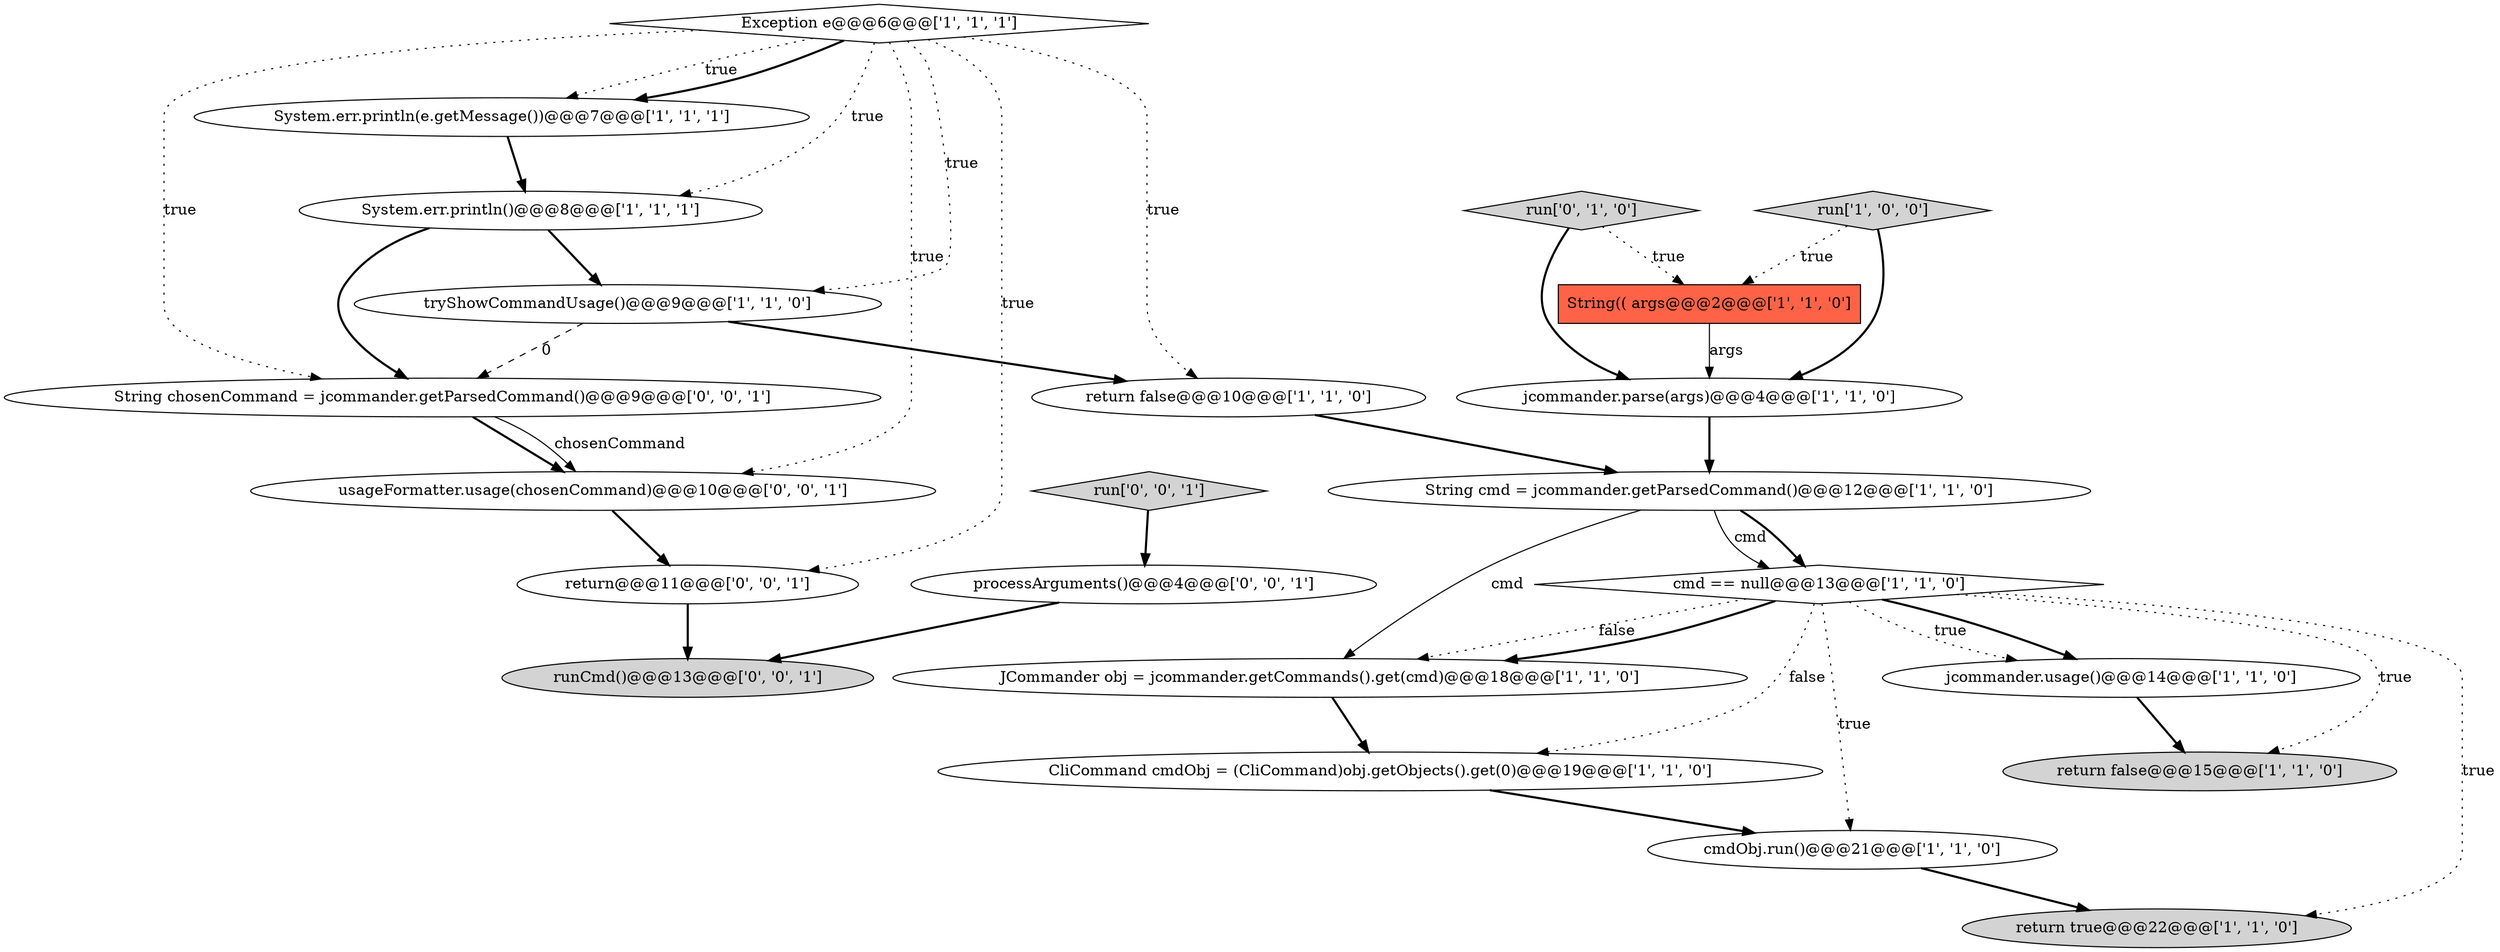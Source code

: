 digraph {
18 [style = filled, label = "run['0', '0', '1']", fillcolor = lightgray, shape = diamond image = "AAA0AAABBB3BBB"];
5 [style = filled, label = "return true@@@22@@@['1', '1', '0']", fillcolor = lightgray, shape = ellipse image = "AAA0AAABBB1BBB"];
9 [style = filled, label = "return false@@@10@@@['1', '1', '0']", fillcolor = white, shape = ellipse image = "AAA0AAABBB1BBB"];
14 [style = filled, label = "cmd == null@@@13@@@['1', '1', '0']", fillcolor = white, shape = diamond image = "AAA0AAABBB1BBB"];
3 [style = filled, label = "tryShowCommandUsage()@@@9@@@['1', '1', '0']", fillcolor = white, shape = ellipse image = "AAA0AAABBB1BBB"];
4 [style = filled, label = "jcommander.parse(args)@@@4@@@['1', '1', '0']", fillcolor = white, shape = ellipse image = "AAA0AAABBB1BBB"];
0 [style = filled, label = "run['1', '0', '0']", fillcolor = lightgray, shape = diamond image = "AAA0AAABBB1BBB"];
7 [style = filled, label = "return false@@@15@@@['1', '1', '0']", fillcolor = lightgray, shape = ellipse image = "AAA0AAABBB1BBB"];
15 [style = filled, label = "String cmd = jcommander.getParsedCommand()@@@12@@@['1', '1', '0']", fillcolor = white, shape = ellipse image = "AAA0AAABBB1BBB"];
2 [style = filled, label = "Exception e@@@6@@@['1', '1', '1']", fillcolor = white, shape = diamond image = "AAA0AAABBB1BBB"];
12 [style = filled, label = "String(( args@@@2@@@['1', '1', '0']", fillcolor = tomato, shape = box image = "AAA0AAABBB1BBB"];
1 [style = filled, label = "JCommander obj = jcommander.getCommands().get(cmd)@@@18@@@['1', '1', '0']", fillcolor = white, shape = ellipse image = "AAA0AAABBB1BBB"];
11 [style = filled, label = "System.err.println(e.getMessage())@@@7@@@['1', '1', '1']", fillcolor = white, shape = ellipse image = "AAA0AAABBB1BBB"];
22 [style = filled, label = "usageFormatter.usage(chosenCommand)@@@10@@@['0', '0', '1']", fillcolor = white, shape = ellipse image = "AAA0AAABBB3BBB"];
10 [style = filled, label = "jcommander.usage()@@@14@@@['1', '1', '0']", fillcolor = white, shape = ellipse image = "AAA0AAABBB1BBB"];
20 [style = filled, label = "return@@@11@@@['0', '0', '1']", fillcolor = white, shape = ellipse image = "AAA0AAABBB3BBB"];
8 [style = filled, label = "cmdObj.run()@@@21@@@['1', '1', '0']", fillcolor = white, shape = ellipse image = "AAA0AAABBB1BBB"];
21 [style = filled, label = "String chosenCommand = jcommander.getParsedCommand()@@@9@@@['0', '0', '1']", fillcolor = white, shape = ellipse image = "AAA0AAABBB3BBB"];
19 [style = filled, label = "processArguments()@@@4@@@['0', '0', '1']", fillcolor = white, shape = ellipse image = "AAA0AAABBB3BBB"];
16 [style = filled, label = "run['0', '1', '0']", fillcolor = lightgray, shape = diamond image = "AAA0AAABBB2BBB"];
13 [style = filled, label = "System.err.println()@@@8@@@['1', '1', '1']", fillcolor = white, shape = ellipse image = "AAA0AAABBB1BBB"];
6 [style = filled, label = "CliCommand cmdObj = (CliCommand)obj.getObjects().get(0)@@@19@@@['1', '1', '0']", fillcolor = white, shape = ellipse image = "AAA0AAABBB1BBB"];
17 [style = filled, label = "runCmd()@@@13@@@['0', '0', '1']", fillcolor = lightgray, shape = ellipse image = "AAA0AAABBB3BBB"];
2->3 [style = dotted, label="true"];
2->20 [style = dotted, label="true"];
15->14 [style = solid, label="cmd"];
0->12 [style = dotted, label="true"];
15->1 [style = solid, label="cmd"];
20->17 [style = bold, label=""];
16->12 [style = dotted, label="true"];
15->14 [style = bold, label=""];
2->22 [style = dotted, label="true"];
3->21 [style = dashed, label="0"];
4->15 [style = bold, label=""];
18->19 [style = bold, label=""];
14->10 [style = bold, label=""];
2->21 [style = dotted, label="true"];
19->17 [style = bold, label=""];
14->1 [style = dotted, label="false"];
10->7 [style = bold, label=""];
14->10 [style = dotted, label="true"];
14->1 [style = bold, label=""];
2->11 [style = dotted, label="true"];
3->9 [style = bold, label=""];
1->6 [style = bold, label=""];
14->5 [style = dotted, label="true"];
2->9 [style = dotted, label="true"];
14->6 [style = dotted, label="false"];
13->3 [style = bold, label=""];
8->5 [style = bold, label=""];
22->20 [style = bold, label=""];
0->4 [style = bold, label=""];
21->22 [style = bold, label=""];
9->15 [style = bold, label=""];
11->13 [style = bold, label=""];
6->8 [style = bold, label=""];
14->7 [style = dotted, label="true"];
14->8 [style = dotted, label="true"];
21->22 [style = solid, label="chosenCommand"];
16->4 [style = bold, label=""];
13->21 [style = bold, label=""];
2->11 [style = bold, label=""];
2->13 [style = dotted, label="true"];
12->4 [style = solid, label="args"];
}
